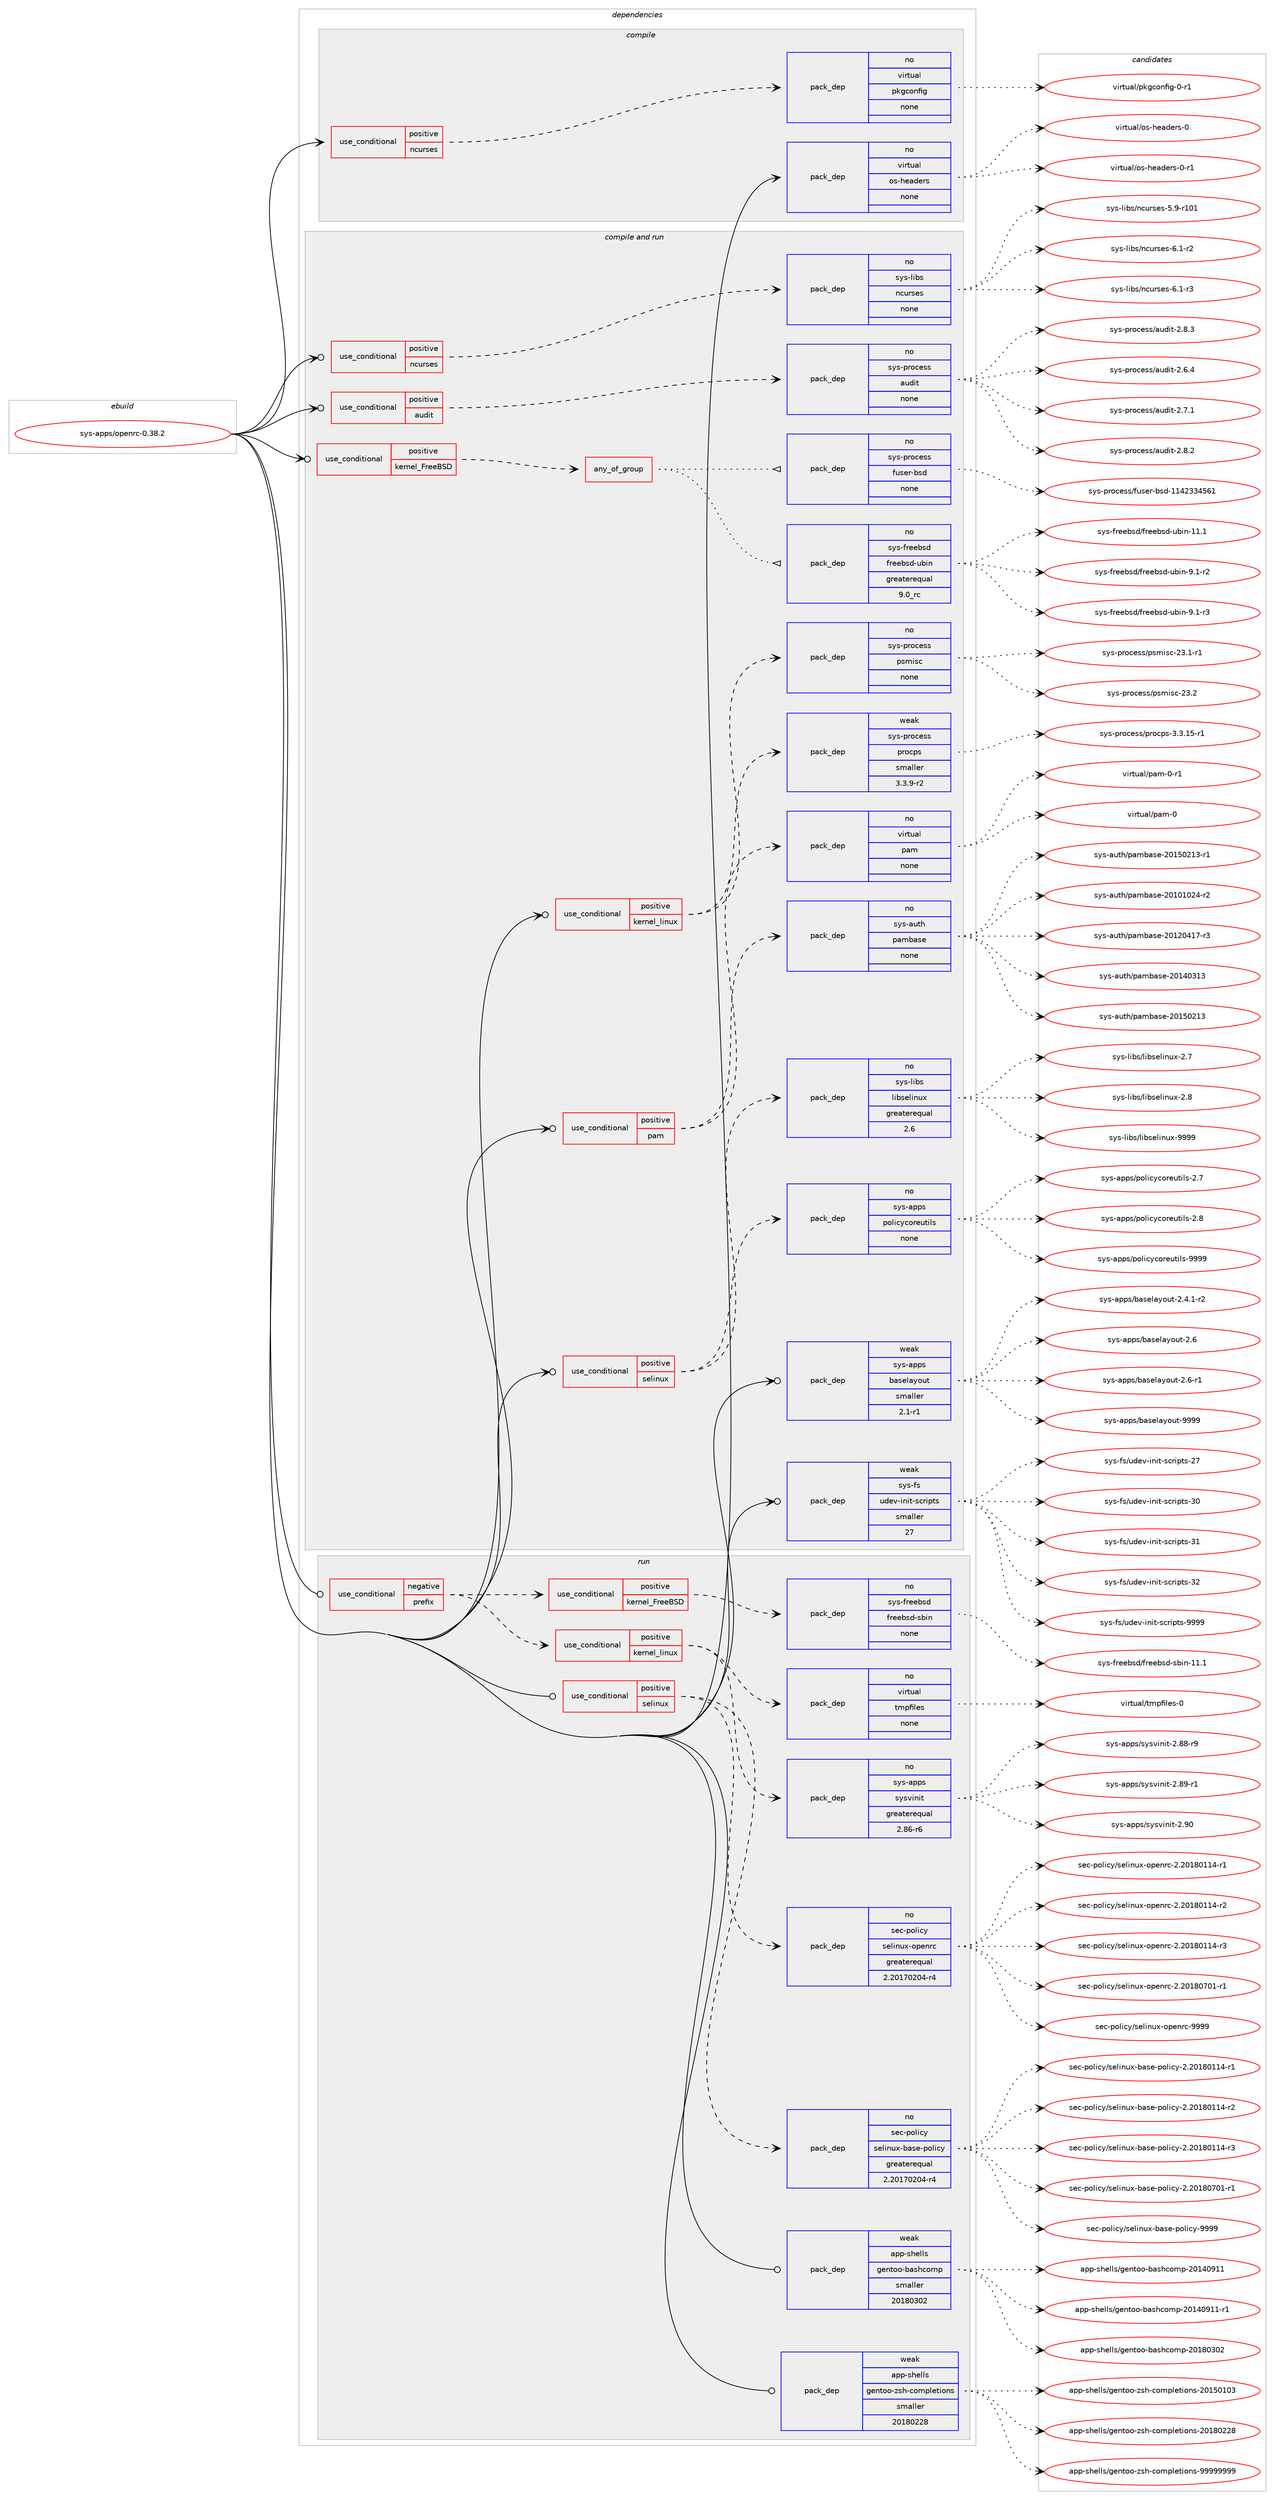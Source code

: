 digraph prolog {

# *************
# Graph options
# *************

newrank=true;
concentrate=true;
compound=true;
graph [rankdir=LR,fontname=Helvetica,fontsize=10,ranksep=1.5];#, ranksep=2.5, nodesep=0.2];
edge  [arrowhead=vee];
node  [fontname=Helvetica,fontsize=10];

# **********
# The ebuild
# **********

subgraph cluster_leftcol {
color=gray;
rank=same;
label=<<i>ebuild</i>>;
id [label="sys-apps/openrc-0.38.2", color=red, width=4, href="../sys-apps/openrc-0.38.2.svg"];
}

# ****************
# The dependencies
# ****************

subgraph cluster_midcol {
color=gray;
label=<<i>dependencies</i>>;
subgraph cluster_compile {
fillcolor="#eeeeee";
style=filled;
label=<<i>compile</i>>;
subgraph cond4337 {
dependency13991 [label=<<TABLE BORDER="0" CELLBORDER="1" CELLSPACING="0" CELLPADDING="4"><TR><TD ROWSPAN="3" CELLPADDING="10">use_conditional</TD></TR><TR><TD>positive</TD></TR><TR><TD>ncurses</TD></TR></TABLE>>, shape=none, color=red];
subgraph pack9408 {
dependency13992 [label=<<TABLE BORDER="0" CELLBORDER="1" CELLSPACING="0" CELLPADDING="4" WIDTH="220"><TR><TD ROWSPAN="6" CELLPADDING="30">pack_dep</TD></TR><TR><TD WIDTH="110">no</TD></TR><TR><TD>virtual</TD></TR><TR><TD>pkgconfig</TD></TR><TR><TD>none</TD></TR><TR><TD></TD></TR></TABLE>>, shape=none, color=blue];
}
dependency13991:e -> dependency13992:w [weight=20,style="dashed",arrowhead="vee"];
}
id:e -> dependency13991:w [weight=20,style="solid",arrowhead="vee"];
subgraph pack9409 {
dependency13993 [label=<<TABLE BORDER="0" CELLBORDER="1" CELLSPACING="0" CELLPADDING="4" WIDTH="220"><TR><TD ROWSPAN="6" CELLPADDING="30">pack_dep</TD></TR><TR><TD WIDTH="110">no</TD></TR><TR><TD>virtual</TD></TR><TR><TD>os-headers</TD></TR><TR><TD>none</TD></TR><TR><TD></TD></TR></TABLE>>, shape=none, color=blue];
}
id:e -> dependency13993:w [weight=20,style="solid",arrowhead="vee"];
}
subgraph cluster_compileandrun {
fillcolor="#eeeeee";
style=filled;
label=<<i>compile and run</i>>;
subgraph cond4338 {
dependency13994 [label=<<TABLE BORDER="0" CELLBORDER="1" CELLSPACING="0" CELLPADDING="4"><TR><TD ROWSPAN="3" CELLPADDING="10">use_conditional</TD></TR><TR><TD>positive</TD></TR><TR><TD>audit</TD></TR></TABLE>>, shape=none, color=red];
subgraph pack9410 {
dependency13995 [label=<<TABLE BORDER="0" CELLBORDER="1" CELLSPACING="0" CELLPADDING="4" WIDTH="220"><TR><TD ROWSPAN="6" CELLPADDING="30">pack_dep</TD></TR><TR><TD WIDTH="110">no</TD></TR><TR><TD>sys-process</TD></TR><TR><TD>audit</TD></TR><TR><TD>none</TD></TR><TR><TD></TD></TR></TABLE>>, shape=none, color=blue];
}
dependency13994:e -> dependency13995:w [weight=20,style="dashed",arrowhead="vee"];
}
id:e -> dependency13994:w [weight=20,style="solid",arrowhead="odotvee"];
subgraph cond4339 {
dependency13996 [label=<<TABLE BORDER="0" CELLBORDER="1" CELLSPACING="0" CELLPADDING="4"><TR><TD ROWSPAN="3" CELLPADDING="10">use_conditional</TD></TR><TR><TD>positive</TD></TR><TR><TD>kernel_FreeBSD</TD></TR></TABLE>>, shape=none, color=red];
subgraph any227 {
dependency13997 [label=<<TABLE BORDER="0" CELLBORDER="1" CELLSPACING="0" CELLPADDING="4"><TR><TD CELLPADDING="10">any_of_group</TD></TR></TABLE>>, shape=none, color=red];subgraph pack9411 {
dependency13998 [label=<<TABLE BORDER="0" CELLBORDER="1" CELLSPACING="0" CELLPADDING="4" WIDTH="220"><TR><TD ROWSPAN="6" CELLPADDING="30">pack_dep</TD></TR><TR><TD WIDTH="110">no</TD></TR><TR><TD>sys-freebsd</TD></TR><TR><TD>freebsd-ubin</TD></TR><TR><TD>greaterequal</TD></TR><TR><TD>9.0_rc</TD></TR></TABLE>>, shape=none, color=blue];
}
dependency13997:e -> dependency13998:w [weight=20,style="dotted",arrowhead="oinv"];
subgraph pack9412 {
dependency13999 [label=<<TABLE BORDER="0" CELLBORDER="1" CELLSPACING="0" CELLPADDING="4" WIDTH="220"><TR><TD ROWSPAN="6" CELLPADDING="30">pack_dep</TD></TR><TR><TD WIDTH="110">no</TD></TR><TR><TD>sys-process</TD></TR><TR><TD>fuser-bsd</TD></TR><TR><TD>none</TD></TR><TR><TD></TD></TR></TABLE>>, shape=none, color=blue];
}
dependency13997:e -> dependency13999:w [weight=20,style="dotted",arrowhead="oinv"];
}
dependency13996:e -> dependency13997:w [weight=20,style="dashed",arrowhead="vee"];
}
id:e -> dependency13996:w [weight=20,style="solid",arrowhead="odotvee"];
subgraph cond4340 {
dependency14000 [label=<<TABLE BORDER="0" CELLBORDER="1" CELLSPACING="0" CELLPADDING="4"><TR><TD ROWSPAN="3" CELLPADDING="10">use_conditional</TD></TR><TR><TD>positive</TD></TR><TR><TD>kernel_linux</TD></TR></TABLE>>, shape=none, color=red];
subgraph pack9413 {
dependency14001 [label=<<TABLE BORDER="0" CELLBORDER="1" CELLSPACING="0" CELLPADDING="4" WIDTH="220"><TR><TD ROWSPAN="6" CELLPADDING="30">pack_dep</TD></TR><TR><TD WIDTH="110">no</TD></TR><TR><TD>sys-process</TD></TR><TR><TD>psmisc</TD></TR><TR><TD>none</TD></TR><TR><TD></TD></TR></TABLE>>, shape=none, color=blue];
}
dependency14000:e -> dependency14001:w [weight=20,style="dashed",arrowhead="vee"];
subgraph pack9414 {
dependency14002 [label=<<TABLE BORDER="0" CELLBORDER="1" CELLSPACING="0" CELLPADDING="4" WIDTH="220"><TR><TD ROWSPAN="6" CELLPADDING="30">pack_dep</TD></TR><TR><TD WIDTH="110">weak</TD></TR><TR><TD>sys-process</TD></TR><TR><TD>procps</TD></TR><TR><TD>smaller</TD></TR><TR><TD>3.3.9-r2</TD></TR></TABLE>>, shape=none, color=blue];
}
dependency14000:e -> dependency14002:w [weight=20,style="dashed",arrowhead="vee"];
}
id:e -> dependency14000:w [weight=20,style="solid",arrowhead="odotvee"];
subgraph cond4341 {
dependency14003 [label=<<TABLE BORDER="0" CELLBORDER="1" CELLSPACING="0" CELLPADDING="4"><TR><TD ROWSPAN="3" CELLPADDING="10">use_conditional</TD></TR><TR><TD>positive</TD></TR><TR><TD>ncurses</TD></TR></TABLE>>, shape=none, color=red];
subgraph pack9415 {
dependency14004 [label=<<TABLE BORDER="0" CELLBORDER="1" CELLSPACING="0" CELLPADDING="4" WIDTH="220"><TR><TD ROWSPAN="6" CELLPADDING="30">pack_dep</TD></TR><TR><TD WIDTH="110">no</TD></TR><TR><TD>sys-libs</TD></TR><TR><TD>ncurses</TD></TR><TR><TD>none</TD></TR><TR><TD></TD></TR></TABLE>>, shape=none, color=blue];
}
dependency14003:e -> dependency14004:w [weight=20,style="dashed",arrowhead="vee"];
}
id:e -> dependency14003:w [weight=20,style="solid",arrowhead="odotvee"];
subgraph cond4342 {
dependency14005 [label=<<TABLE BORDER="0" CELLBORDER="1" CELLSPACING="0" CELLPADDING="4"><TR><TD ROWSPAN="3" CELLPADDING="10">use_conditional</TD></TR><TR><TD>positive</TD></TR><TR><TD>pam</TD></TR></TABLE>>, shape=none, color=red];
subgraph pack9416 {
dependency14006 [label=<<TABLE BORDER="0" CELLBORDER="1" CELLSPACING="0" CELLPADDING="4" WIDTH="220"><TR><TD ROWSPAN="6" CELLPADDING="30">pack_dep</TD></TR><TR><TD WIDTH="110">no</TD></TR><TR><TD>sys-auth</TD></TR><TR><TD>pambase</TD></TR><TR><TD>none</TD></TR><TR><TD></TD></TR></TABLE>>, shape=none, color=blue];
}
dependency14005:e -> dependency14006:w [weight=20,style="dashed",arrowhead="vee"];
subgraph pack9417 {
dependency14007 [label=<<TABLE BORDER="0" CELLBORDER="1" CELLSPACING="0" CELLPADDING="4" WIDTH="220"><TR><TD ROWSPAN="6" CELLPADDING="30">pack_dep</TD></TR><TR><TD WIDTH="110">no</TD></TR><TR><TD>virtual</TD></TR><TR><TD>pam</TD></TR><TR><TD>none</TD></TR><TR><TD></TD></TR></TABLE>>, shape=none, color=blue];
}
dependency14005:e -> dependency14007:w [weight=20,style="dashed",arrowhead="vee"];
}
id:e -> dependency14005:w [weight=20,style="solid",arrowhead="odotvee"];
subgraph cond4343 {
dependency14008 [label=<<TABLE BORDER="0" CELLBORDER="1" CELLSPACING="0" CELLPADDING="4"><TR><TD ROWSPAN="3" CELLPADDING="10">use_conditional</TD></TR><TR><TD>positive</TD></TR><TR><TD>selinux</TD></TR></TABLE>>, shape=none, color=red];
subgraph pack9418 {
dependency14009 [label=<<TABLE BORDER="0" CELLBORDER="1" CELLSPACING="0" CELLPADDING="4" WIDTH="220"><TR><TD ROWSPAN="6" CELLPADDING="30">pack_dep</TD></TR><TR><TD WIDTH="110">no</TD></TR><TR><TD>sys-apps</TD></TR><TR><TD>policycoreutils</TD></TR><TR><TD>none</TD></TR><TR><TD></TD></TR></TABLE>>, shape=none, color=blue];
}
dependency14008:e -> dependency14009:w [weight=20,style="dashed",arrowhead="vee"];
subgraph pack9419 {
dependency14010 [label=<<TABLE BORDER="0" CELLBORDER="1" CELLSPACING="0" CELLPADDING="4" WIDTH="220"><TR><TD ROWSPAN="6" CELLPADDING="30">pack_dep</TD></TR><TR><TD WIDTH="110">no</TD></TR><TR><TD>sys-libs</TD></TR><TR><TD>libselinux</TD></TR><TR><TD>greaterequal</TD></TR><TR><TD>2.6</TD></TR></TABLE>>, shape=none, color=blue];
}
dependency14008:e -> dependency14010:w [weight=20,style="dashed",arrowhead="vee"];
}
id:e -> dependency14008:w [weight=20,style="solid",arrowhead="odotvee"];
subgraph pack9420 {
dependency14011 [label=<<TABLE BORDER="0" CELLBORDER="1" CELLSPACING="0" CELLPADDING="4" WIDTH="220"><TR><TD ROWSPAN="6" CELLPADDING="30">pack_dep</TD></TR><TR><TD WIDTH="110">weak</TD></TR><TR><TD>sys-apps</TD></TR><TR><TD>baselayout</TD></TR><TR><TD>smaller</TD></TR><TR><TD>2.1-r1</TD></TR></TABLE>>, shape=none, color=blue];
}
id:e -> dependency14011:w [weight=20,style="solid",arrowhead="odotvee"];
subgraph pack9421 {
dependency14012 [label=<<TABLE BORDER="0" CELLBORDER="1" CELLSPACING="0" CELLPADDING="4" WIDTH="220"><TR><TD ROWSPAN="6" CELLPADDING="30">pack_dep</TD></TR><TR><TD WIDTH="110">weak</TD></TR><TR><TD>sys-fs</TD></TR><TR><TD>udev-init-scripts</TD></TR><TR><TD>smaller</TD></TR><TR><TD>27</TD></TR></TABLE>>, shape=none, color=blue];
}
id:e -> dependency14012:w [weight=20,style="solid",arrowhead="odotvee"];
}
subgraph cluster_run {
fillcolor="#eeeeee";
style=filled;
label=<<i>run</i>>;
subgraph cond4344 {
dependency14013 [label=<<TABLE BORDER="0" CELLBORDER="1" CELLSPACING="0" CELLPADDING="4"><TR><TD ROWSPAN="3" CELLPADDING="10">use_conditional</TD></TR><TR><TD>negative</TD></TR><TR><TD>prefix</TD></TR></TABLE>>, shape=none, color=red];
subgraph cond4345 {
dependency14014 [label=<<TABLE BORDER="0" CELLBORDER="1" CELLSPACING="0" CELLPADDING="4"><TR><TD ROWSPAN="3" CELLPADDING="10">use_conditional</TD></TR><TR><TD>positive</TD></TR><TR><TD>kernel_linux</TD></TR></TABLE>>, shape=none, color=red];
subgraph pack9422 {
dependency14015 [label=<<TABLE BORDER="0" CELLBORDER="1" CELLSPACING="0" CELLPADDING="4" WIDTH="220"><TR><TD ROWSPAN="6" CELLPADDING="30">pack_dep</TD></TR><TR><TD WIDTH="110">no</TD></TR><TR><TD>sys-apps</TD></TR><TR><TD>sysvinit</TD></TR><TR><TD>greaterequal</TD></TR><TR><TD>2.86-r6</TD></TR></TABLE>>, shape=none, color=blue];
}
dependency14014:e -> dependency14015:w [weight=20,style="dashed",arrowhead="vee"];
subgraph pack9423 {
dependency14016 [label=<<TABLE BORDER="0" CELLBORDER="1" CELLSPACING="0" CELLPADDING="4" WIDTH="220"><TR><TD ROWSPAN="6" CELLPADDING="30">pack_dep</TD></TR><TR><TD WIDTH="110">no</TD></TR><TR><TD>virtual</TD></TR><TR><TD>tmpfiles</TD></TR><TR><TD>none</TD></TR><TR><TD></TD></TR></TABLE>>, shape=none, color=blue];
}
dependency14014:e -> dependency14016:w [weight=20,style="dashed",arrowhead="vee"];
}
dependency14013:e -> dependency14014:w [weight=20,style="dashed",arrowhead="vee"];
subgraph cond4346 {
dependency14017 [label=<<TABLE BORDER="0" CELLBORDER="1" CELLSPACING="0" CELLPADDING="4"><TR><TD ROWSPAN="3" CELLPADDING="10">use_conditional</TD></TR><TR><TD>positive</TD></TR><TR><TD>kernel_FreeBSD</TD></TR></TABLE>>, shape=none, color=red];
subgraph pack9424 {
dependency14018 [label=<<TABLE BORDER="0" CELLBORDER="1" CELLSPACING="0" CELLPADDING="4" WIDTH="220"><TR><TD ROWSPAN="6" CELLPADDING="30">pack_dep</TD></TR><TR><TD WIDTH="110">no</TD></TR><TR><TD>sys-freebsd</TD></TR><TR><TD>freebsd-sbin</TD></TR><TR><TD>none</TD></TR><TR><TD></TD></TR></TABLE>>, shape=none, color=blue];
}
dependency14017:e -> dependency14018:w [weight=20,style="dashed",arrowhead="vee"];
}
dependency14013:e -> dependency14017:w [weight=20,style="dashed",arrowhead="vee"];
}
id:e -> dependency14013:w [weight=20,style="solid",arrowhead="odot"];
subgraph cond4347 {
dependency14019 [label=<<TABLE BORDER="0" CELLBORDER="1" CELLSPACING="0" CELLPADDING="4"><TR><TD ROWSPAN="3" CELLPADDING="10">use_conditional</TD></TR><TR><TD>positive</TD></TR><TR><TD>selinux</TD></TR></TABLE>>, shape=none, color=red];
subgraph pack9425 {
dependency14020 [label=<<TABLE BORDER="0" CELLBORDER="1" CELLSPACING="0" CELLPADDING="4" WIDTH="220"><TR><TD ROWSPAN="6" CELLPADDING="30">pack_dep</TD></TR><TR><TD WIDTH="110">no</TD></TR><TR><TD>sec-policy</TD></TR><TR><TD>selinux-base-policy</TD></TR><TR><TD>greaterequal</TD></TR><TR><TD>2.20170204-r4</TD></TR></TABLE>>, shape=none, color=blue];
}
dependency14019:e -> dependency14020:w [weight=20,style="dashed",arrowhead="vee"];
subgraph pack9426 {
dependency14021 [label=<<TABLE BORDER="0" CELLBORDER="1" CELLSPACING="0" CELLPADDING="4" WIDTH="220"><TR><TD ROWSPAN="6" CELLPADDING="30">pack_dep</TD></TR><TR><TD WIDTH="110">no</TD></TR><TR><TD>sec-policy</TD></TR><TR><TD>selinux-openrc</TD></TR><TR><TD>greaterequal</TD></TR><TR><TD>2.20170204-r4</TD></TR></TABLE>>, shape=none, color=blue];
}
dependency14019:e -> dependency14021:w [weight=20,style="dashed",arrowhead="vee"];
}
id:e -> dependency14019:w [weight=20,style="solid",arrowhead="odot"];
subgraph pack9427 {
dependency14022 [label=<<TABLE BORDER="0" CELLBORDER="1" CELLSPACING="0" CELLPADDING="4" WIDTH="220"><TR><TD ROWSPAN="6" CELLPADDING="30">pack_dep</TD></TR><TR><TD WIDTH="110">weak</TD></TR><TR><TD>app-shells</TD></TR><TR><TD>gentoo-bashcomp</TD></TR><TR><TD>smaller</TD></TR><TR><TD>20180302</TD></TR></TABLE>>, shape=none, color=blue];
}
id:e -> dependency14022:w [weight=20,style="solid",arrowhead="odot"];
subgraph pack9428 {
dependency14023 [label=<<TABLE BORDER="0" CELLBORDER="1" CELLSPACING="0" CELLPADDING="4" WIDTH="220"><TR><TD ROWSPAN="6" CELLPADDING="30">pack_dep</TD></TR><TR><TD WIDTH="110">weak</TD></TR><TR><TD>app-shells</TD></TR><TR><TD>gentoo-zsh-completions</TD></TR><TR><TD>smaller</TD></TR><TR><TD>20180228</TD></TR></TABLE>>, shape=none, color=blue];
}
id:e -> dependency14023:w [weight=20,style="solid",arrowhead="odot"];
}
}

# **************
# The candidates
# **************

subgraph cluster_choices {
rank=same;
color=gray;
label=<<i>candidates</i>>;

subgraph choice9408 {
color=black;
nodesep=1;
choice11810511411611797108471121071039911111010210510345484511449 [label="virtual/pkgconfig-0-r1", color=red, width=4,href="../virtual/pkgconfig-0-r1.svg"];
dependency13992:e -> choice11810511411611797108471121071039911111010210510345484511449:w [style=dotted,weight="100"];
}
subgraph choice9409 {
color=black;
nodesep=1;
choice118105114116117971084711111545104101971001011141154548 [label="virtual/os-headers-0", color=red, width=4,href="../virtual/os-headers-0.svg"];
choice1181051141161179710847111115451041019710010111411545484511449 [label="virtual/os-headers-0-r1", color=red, width=4,href="../virtual/os-headers-0-r1.svg"];
dependency13993:e -> choice118105114116117971084711111545104101971001011141154548:w [style=dotted,weight="100"];
dependency13993:e -> choice1181051141161179710847111115451041019710010111411545484511449:w [style=dotted,weight="100"];
}
subgraph choice9410 {
color=black;
nodesep=1;
choice11512111545112114111991011151154797117100105116455046544652 [label="sys-process/audit-2.6.4", color=red, width=4,href="../sys-process/audit-2.6.4.svg"];
choice11512111545112114111991011151154797117100105116455046554649 [label="sys-process/audit-2.7.1", color=red, width=4,href="../sys-process/audit-2.7.1.svg"];
choice11512111545112114111991011151154797117100105116455046564650 [label="sys-process/audit-2.8.2", color=red, width=4,href="../sys-process/audit-2.8.2.svg"];
choice11512111545112114111991011151154797117100105116455046564651 [label="sys-process/audit-2.8.3", color=red, width=4,href="../sys-process/audit-2.8.3.svg"];
dependency13995:e -> choice11512111545112114111991011151154797117100105116455046544652:w [style=dotted,weight="100"];
dependency13995:e -> choice11512111545112114111991011151154797117100105116455046554649:w [style=dotted,weight="100"];
dependency13995:e -> choice11512111545112114111991011151154797117100105116455046564650:w [style=dotted,weight="100"];
dependency13995:e -> choice11512111545112114111991011151154797117100105116455046564651:w [style=dotted,weight="100"];
}
subgraph choice9411 {
color=black;
nodesep=1;
choice1151211154510211410110198115100471021141011019811510045117981051104549494649 [label="sys-freebsd/freebsd-ubin-11.1", color=red, width=4,href="../sys-freebsd/freebsd-ubin-11.1.svg"];
choice115121115451021141011019811510047102114101101981151004511798105110455746494511450 [label="sys-freebsd/freebsd-ubin-9.1-r2", color=red, width=4,href="../sys-freebsd/freebsd-ubin-9.1-r2.svg"];
choice115121115451021141011019811510047102114101101981151004511798105110455746494511451 [label="sys-freebsd/freebsd-ubin-9.1-r3", color=red, width=4,href="../sys-freebsd/freebsd-ubin-9.1-r3.svg"];
dependency13998:e -> choice1151211154510211410110198115100471021141011019811510045117981051104549494649:w [style=dotted,weight="100"];
dependency13998:e -> choice115121115451021141011019811510047102114101101981151004511798105110455746494511450:w [style=dotted,weight="100"];
dependency13998:e -> choice115121115451021141011019811510047102114101101981151004511798105110455746494511451:w [style=dotted,weight="100"];
}
subgraph choice9412 {
color=black;
nodesep=1;
choice11512111545112114111991011151154710211711510111445981151004549495250515152535449 [label="sys-process/fuser-bsd-1142334561", color=red, width=4,href="../sys-process/fuser-bsd-1142334561.svg"];
dependency13999:e -> choice11512111545112114111991011151154710211711510111445981151004549495250515152535449:w [style=dotted,weight="100"];
}
subgraph choice9413 {
color=black;
nodesep=1;
choice1151211154511211411199101115115471121151091051159945505146494511449 [label="sys-process/psmisc-23.1-r1", color=red, width=4,href="../sys-process/psmisc-23.1-r1.svg"];
choice115121115451121141119910111511547112115109105115994550514650 [label="sys-process/psmisc-23.2", color=red, width=4,href="../sys-process/psmisc-23.2.svg"];
dependency14001:e -> choice1151211154511211411199101115115471121151091051159945505146494511449:w [style=dotted,weight="100"];
dependency14001:e -> choice115121115451121141119910111511547112115109105115994550514650:w [style=dotted,weight="100"];
}
subgraph choice9414 {
color=black;
nodesep=1;
choice11512111545112114111991011151154711211411199112115455146514649534511449 [label="sys-process/procps-3.3.15-r1", color=red, width=4,href="../sys-process/procps-3.3.15-r1.svg"];
dependency14002:e -> choice11512111545112114111991011151154711211411199112115455146514649534511449:w [style=dotted,weight="100"];
}
subgraph choice9415 {
color=black;
nodesep=1;
choice115121115451081059811547110991171141151011154553465745114494849 [label="sys-libs/ncurses-5.9-r101", color=red, width=4,href="../sys-libs/ncurses-5.9-r101.svg"];
choice11512111545108105981154711099117114115101115455446494511450 [label="sys-libs/ncurses-6.1-r2", color=red, width=4,href="../sys-libs/ncurses-6.1-r2.svg"];
choice11512111545108105981154711099117114115101115455446494511451 [label="sys-libs/ncurses-6.1-r3", color=red, width=4,href="../sys-libs/ncurses-6.1-r3.svg"];
dependency14004:e -> choice115121115451081059811547110991171141151011154553465745114494849:w [style=dotted,weight="100"];
dependency14004:e -> choice11512111545108105981154711099117114115101115455446494511450:w [style=dotted,weight="100"];
dependency14004:e -> choice11512111545108105981154711099117114115101115455446494511451:w [style=dotted,weight="100"];
}
subgraph choice9416 {
color=black;
nodesep=1;
choice1151211154597117116104471129710998971151014550484948494850524511450 [label="sys-auth/pambase-20101024-r2", color=red, width=4,href="../sys-auth/pambase-20101024-r2.svg"];
choice1151211154597117116104471129710998971151014550484950485249554511451 [label="sys-auth/pambase-20120417-r3", color=red, width=4,href="../sys-auth/pambase-20120417-r3.svg"];
choice115121115459711711610447112971099897115101455048495248514951 [label="sys-auth/pambase-20140313", color=red, width=4,href="../sys-auth/pambase-20140313.svg"];
choice115121115459711711610447112971099897115101455048495348504951 [label="sys-auth/pambase-20150213", color=red, width=4,href="../sys-auth/pambase-20150213.svg"];
choice1151211154597117116104471129710998971151014550484953485049514511449 [label="sys-auth/pambase-20150213-r1", color=red, width=4,href="../sys-auth/pambase-20150213-r1.svg"];
dependency14006:e -> choice1151211154597117116104471129710998971151014550484948494850524511450:w [style=dotted,weight="100"];
dependency14006:e -> choice1151211154597117116104471129710998971151014550484950485249554511451:w [style=dotted,weight="100"];
dependency14006:e -> choice115121115459711711610447112971099897115101455048495248514951:w [style=dotted,weight="100"];
dependency14006:e -> choice115121115459711711610447112971099897115101455048495348504951:w [style=dotted,weight="100"];
dependency14006:e -> choice1151211154597117116104471129710998971151014550484953485049514511449:w [style=dotted,weight="100"];
}
subgraph choice9417 {
color=black;
nodesep=1;
choice1181051141161179710847112971094548 [label="virtual/pam-0", color=red, width=4,href="../virtual/pam-0.svg"];
choice11810511411611797108471129710945484511449 [label="virtual/pam-0-r1", color=red, width=4,href="../virtual/pam-0-r1.svg"];
dependency14007:e -> choice1181051141161179710847112971094548:w [style=dotted,weight="100"];
dependency14007:e -> choice11810511411611797108471129710945484511449:w [style=dotted,weight="100"];
}
subgraph choice9418 {
color=black;
nodesep=1;
choice115121115459711211211547112111108105991219911111410111711610510811545504655 [label="sys-apps/policycoreutils-2.7", color=red, width=4,href="../sys-apps/policycoreutils-2.7.svg"];
choice115121115459711211211547112111108105991219911111410111711610510811545504656 [label="sys-apps/policycoreutils-2.8", color=red, width=4,href="../sys-apps/policycoreutils-2.8.svg"];
choice11512111545971121121154711211110810599121991111141011171161051081154557575757 [label="sys-apps/policycoreutils-9999", color=red, width=4,href="../sys-apps/policycoreutils-9999.svg"];
dependency14009:e -> choice115121115459711211211547112111108105991219911111410111711610510811545504655:w [style=dotted,weight="100"];
dependency14009:e -> choice115121115459711211211547112111108105991219911111410111711610510811545504656:w [style=dotted,weight="100"];
dependency14009:e -> choice11512111545971121121154711211110810599121991111141011171161051081154557575757:w [style=dotted,weight="100"];
}
subgraph choice9419 {
color=black;
nodesep=1;
choice1151211154510810598115471081059811510110810511011712045504655 [label="sys-libs/libselinux-2.7", color=red, width=4,href="../sys-libs/libselinux-2.7.svg"];
choice1151211154510810598115471081059811510110810511011712045504656 [label="sys-libs/libselinux-2.8", color=red, width=4,href="../sys-libs/libselinux-2.8.svg"];
choice115121115451081059811547108105981151011081051101171204557575757 [label="sys-libs/libselinux-9999", color=red, width=4,href="../sys-libs/libselinux-9999.svg"];
dependency14010:e -> choice1151211154510810598115471081059811510110810511011712045504655:w [style=dotted,weight="100"];
dependency14010:e -> choice1151211154510810598115471081059811510110810511011712045504656:w [style=dotted,weight="100"];
dependency14010:e -> choice115121115451081059811547108105981151011081051101171204557575757:w [style=dotted,weight="100"];
}
subgraph choice9420 {
color=black;
nodesep=1;
choice1151211154597112112115479897115101108971211111171164550465246494511450 [label="sys-apps/baselayout-2.4.1-r2", color=red, width=4,href="../sys-apps/baselayout-2.4.1-r2.svg"];
choice11512111545971121121154798971151011089712111111711645504654 [label="sys-apps/baselayout-2.6", color=red, width=4,href="../sys-apps/baselayout-2.6.svg"];
choice115121115459711211211547989711510110897121111117116455046544511449 [label="sys-apps/baselayout-2.6-r1", color=red, width=4,href="../sys-apps/baselayout-2.6-r1.svg"];
choice1151211154597112112115479897115101108971211111171164557575757 [label="sys-apps/baselayout-9999", color=red, width=4,href="../sys-apps/baselayout-9999.svg"];
dependency14011:e -> choice1151211154597112112115479897115101108971211111171164550465246494511450:w [style=dotted,weight="100"];
dependency14011:e -> choice11512111545971121121154798971151011089712111111711645504654:w [style=dotted,weight="100"];
dependency14011:e -> choice115121115459711211211547989711510110897121111117116455046544511449:w [style=dotted,weight="100"];
dependency14011:e -> choice1151211154597112112115479897115101108971211111171164557575757:w [style=dotted,weight="100"];
}
subgraph choice9421 {
color=black;
nodesep=1;
choice1151211154510211547117100101118451051101051164511599114105112116115455055 [label="sys-fs/udev-init-scripts-27", color=red, width=4,href="../sys-fs/udev-init-scripts-27.svg"];
choice1151211154510211547117100101118451051101051164511599114105112116115455148 [label="sys-fs/udev-init-scripts-30", color=red, width=4,href="../sys-fs/udev-init-scripts-30.svg"];
choice1151211154510211547117100101118451051101051164511599114105112116115455149 [label="sys-fs/udev-init-scripts-31", color=red, width=4,href="../sys-fs/udev-init-scripts-31.svg"];
choice1151211154510211547117100101118451051101051164511599114105112116115455150 [label="sys-fs/udev-init-scripts-32", color=red, width=4,href="../sys-fs/udev-init-scripts-32.svg"];
choice11512111545102115471171001011184510511010511645115991141051121161154557575757 [label="sys-fs/udev-init-scripts-9999", color=red, width=4,href="../sys-fs/udev-init-scripts-9999.svg"];
dependency14012:e -> choice1151211154510211547117100101118451051101051164511599114105112116115455055:w [style=dotted,weight="100"];
dependency14012:e -> choice1151211154510211547117100101118451051101051164511599114105112116115455148:w [style=dotted,weight="100"];
dependency14012:e -> choice1151211154510211547117100101118451051101051164511599114105112116115455149:w [style=dotted,weight="100"];
dependency14012:e -> choice1151211154510211547117100101118451051101051164511599114105112116115455150:w [style=dotted,weight="100"];
dependency14012:e -> choice11512111545102115471171001011184510511010511645115991141051121161154557575757:w [style=dotted,weight="100"];
}
subgraph choice9422 {
color=black;
nodesep=1;
choice11512111545971121121154711512111511810511010511645504656564511457 [label="sys-apps/sysvinit-2.88-r9", color=red, width=4,href="../sys-apps/sysvinit-2.88-r9.svg"];
choice11512111545971121121154711512111511810511010511645504656574511449 [label="sys-apps/sysvinit-2.89-r1", color=red, width=4,href="../sys-apps/sysvinit-2.89-r1.svg"];
choice1151211154597112112115471151211151181051101051164550465748 [label="sys-apps/sysvinit-2.90", color=red, width=4,href="../sys-apps/sysvinit-2.90.svg"];
dependency14015:e -> choice11512111545971121121154711512111511810511010511645504656564511457:w [style=dotted,weight="100"];
dependency14015:e -> choice11512111545971121121154711512111511810511010511645504656574511449:w [style=dotted,weight="100"];
dependency14015:e -> choice1151211154597112112115471151211151181051101051164550465748:w [style=dotted,weight="100"];
}
subgraph choice9423 {
color=black;
nodesep=1;
choice11810511411611797108471161091121021051081011154548 [label="virtual/tmpfiles-0", color=red, width=4,href="../virtual/tmpfiles-0.svg"];
dependency14016:e -> choice11810511411611797108471161091121021051081011154548:w [style=dotted,weight="100"];
}
subgraph choice9424 {
color=black;
nodesep=1;
choice1151211154510211410110198115100471021141011019811510045115981051104549494649 [label="sys-freebsd/freebsd-sbin-11.1", color=red, width=4,href="../sys-freebsd/freebsd-sbin-11.1.svg"];
dependency14018:e -> choice1151211154510211410110198115100471021141011019811510045115981051104549494649:w [style=dotted,weight="100"];
}
subgraph choice9425 {
color=black;
nodesep=1;
choice11510199451121111081059912147115101108105110117120459897115101451121111081059912145504650484956484949524511449 [label="sec-policy/selinux-base-policy-2.20180114-r1", color=red, width=4,href="../sec-policy/selinux-base-policy-2.20180114-r1.svg"];
choice11510199451121111081059912147115101108105110117120459897115101451121111081059912145504650484956484949524511450 [label="sec-policy/selinux-base-policy-2.20180114-r2", color=red, width=4,href="../sec-policy/selinux-base-policy-2.20180114-r2.svg"];
choice11510199451121111081059912147115101108105110117120459897115101451121111081059912145504650484956484949524511451 [label="sec-policy/selinux-base-policy-2.20180114-r3", color=red, width=4,href="../sec-policy/selinux-base-policy-2.20180114-r3.svg"];
choice11510199451121111081059912147115101108105110117120459897115101451121111081059912145504650484956485548494511449 [label="sec-policy/selinux-base-policy-2.20180701-r1", color=red, width=4,href="../sec-policy/selinux-base-policy-2.20180701-r1.svg"];
choice1151019945112111108105991214711510110810511011712045989711510145112111108105991214557575757 [label="sec-policy/selinux-base-policy-9999", color=red, width=4,href="../sec-policy/selinux-base-policy-9999.svg"];
dependency14020:e -> choice11510199451121111081059912147115101108105110117120459897115101451121111081059912145504650484956484949524511449:w [style=dotted,weight="100"];
dependency14020:e -> choice11510199451121111081059912147115101108105110117120459897115101451121111081059912145504650484956484949524511450:w [style=dotted,weight="100"];
dependency14020:e -> choice11510199451121111081059912147115101108105110117120459897115101451121111081059912145504650484956484949524511451:w [style=dotted,weight="100"];
dependency14020:e -> choice11510199451121111081059912147115101108105110117120459897115101451121111081059912145504650484956485548494511449:w [style=dotted,weight="100"];
dependency14020:e -> choice1151019945112111108105991214711510110810511011712045989711510145112111108105991214557575757:w [style=dotted,weight="100"];
}
subgraph choice9426 {
color=black;
nodesep=1;
choice11510199451121111081059912147115101108105110117120451111121011101149945504650484956484949524511449 [label="sec-policy/selinux-openrc-2.20180114-r1", color=red, width=4,href="../sec-policy/selinux-openrc-2.20180114-r1.svg"];
choice11510199451121111081059912147115101108105110117120451111121011101149945504650484956484949524511450 [label="sec-policy/selinux-openrc-2.20180114-r2", color=red, width=4,href="../sec-policy/selinux-openrc-2.20180114-r2.svg"];
choice11510199451121111081059912147115101108105110117120451111121011101149945504650484956484949524511451 [label="sec-policy/selinux-openrc-2.20180114-r3", color=red, width=4,href="../sec-policy/selinux-openrc-2.20180114-r3.svg"];
choice11510199451121111081059912147115101108105110117120451111121011101149945504650484956485548494511449 [label="sec-policy/selinux-openrc-2.20180701-r1", color=red, width=4,href="../sec-policy/selinux-openrc-2.20180701-r1.svg"];
choice1151019945112111108105991214711510110810511011712045111112101110114994557575757 [label="sec-policy/selinux-openrc-9999", color=red, width=4,href="../sec-policy/selinux-openrc-9999.svg"];
dependency14021:e -> choice11510199451121111081059912147115101108105110117120451111121011101149945504650484956484949524511449:w [style=dotted,weight="100"];
dependency14021:e -> choice11510199451121111081059912147115101108105110117120451111121011101149945504650484956484949524511450:w [style=dotted,weight="100"];
dependency14021:e -> choice11510199451121111081059912147115101108105110117120451111121011101149945504650484956484949524511451:w [style=dotted,weight="100"];
dependency14021:e -> choice11510199451121111081059912147115101108105110117120451111121011101149945504650484956485548494511449:w [style=dotted,weight="100"];
dependency14021:e -> choice1151019945112111108105991214711510110810511011712045111112101110114994557575757:w [style=dotted,weight="100"];
}
subgraph choice9427 {
color=black;
nodesep=1;
choice97112112451151041011081081154710310111011611111145989711510499111109112455048495248574949 [label="app-shells/gentoo-bashcomp-20140911", color=red, width=4,href="../app-shells/gentoo-bashcomp-20140911.svg"];
choice971121124511510410110810811547103101110116111111459897115104991111091124550484952485749494511449 [label="app-shells/gentoo-bashcomp-20140911-r1", color=red, width=4,href="../app-shells/gentoo-bashcomp-20140911-r1.svg"];
choice97112112451151041011081081154710310111011611111145989711510499111109112455048495648514850 [label="app-shells/gentoo-bashcomp-20180302", color=red, width=4,href="../app-shells/gentoo-bashcomp-20180302.svg"];
dependency14022:e -> choice97112112451151041011081081154710310111011611111145989711510499111109112455048495248574949:w [style=dotted,weight="100"];
dependency14022:e -> choice971121124511510410110810811547103101110116111111459897115104991111091124550484952485749494511449:w [style=dotted,weight="100"];
dependency14022:e -> choice97112112451151041011081081154710310111011611111145989711510499111109112455048495648514850:w [style=dotted,weight="100"];
}
subgraph choice9428 {
color=black;
nodesep=1;
choice971121124511510410110810811547103101110116111111451221151044599111109112108101116105111110115455048495348494851 [label="app-shells/gentoo-zsh-completions-20150103", color=red, width=4,href="../app-shells/gentoo-zsh-completions-20150103.svg"];
choice971121124511510410110810811547103101110116111111451221151044599111109112108101116105111110115455048495648505056 [label="app-shells/gentoo-zsh-completions-20180228", color=red, width=4,href="../app-shells/gentoo-zsh-completions-20180228.svg"];
choice971121124511510410110810811547103101110116111111451221151044599111109112108101116105111110115455757575757575757 [label="app-shells/gentoo-zsh-completions-99999999", color=red, width=4,href="../app-shells/gentoo-zsh-completions-99999999.svg"];
dependency14023:e -> choice971121124511510410110810811547103101110116111111451221151044599111109112108101116105111110115455048495348494851:w [style=dotted,weight="100"];
dependency14023:e -> choice971121124511510410110810811547103101110116111111451221151044599111109112108101116105111110115455048495648505056:w [style=dotted,weight="100"];
dependency14023:e -> choice971121124511510410110810811547103101110116111111451221151044599111109112108101116105111110115455757575757575757:w [style=dotted,weight="100"];
}
}

}
